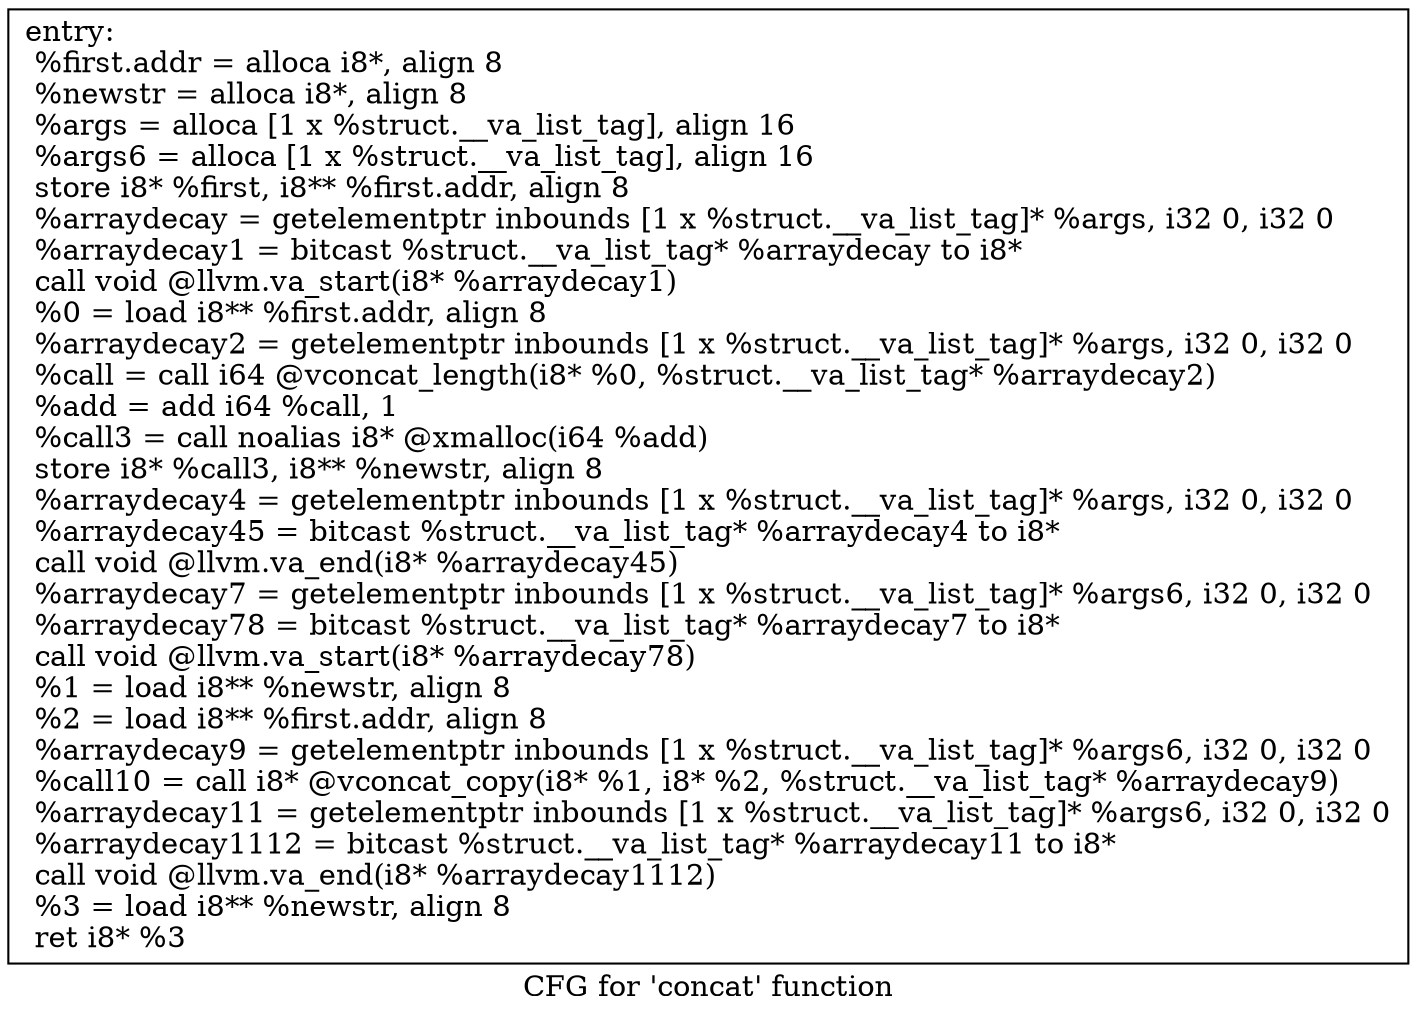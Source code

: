digraph "CFG for 'concat' function" {
	label="CFG for 'concat' function";

	Node0x20c1b50 [shape=record,label="{entry:\l  %first.addr = alloca i8*, align 8\l  %newstr = alloca i8*, align 8\l  %args = alloca [1 x %struct.__va_list_tag], align 16\l  %args6 = alloca [1 x %struct.__va_list_tag], align 16\l  store i8* %first, i8** %first.addr, align 8\l  %arraydecay = getelementptr inbounds [1 x %struct.__va_list_tag]* %args, i32 0, i32 0\l  %arraydecay1 = bitcast %struct.__va_list_tag* %arraydecay to i8*\l  call void @llvm.va_start(i8* %arraydecay1)\l  %0 = load i8** %first.addr, align 8\l  %arraydecay2 = getelementptr inbounds [1 x %struct.__va_list_tag]* %args, i32 0, i32 0\l  %call = call i64 @vconcat_length(i8* %0, %struct.__va_list_tag* %arraydecay2)\l  %add = add i64 %call, 1\l  %call3 = call noalias i8* @xmalloc(i64 %add)\l  store i8* %call3, i8** %newstr, align 8\l  %arraydecay4 = getelementptr inbounds [1 x %struct.__va_list_tag]* %args, i32 0, i32 0\l  %arraydecay45 = bitcast %struct.__va_list_tag* %arraydecay4 to i8*\l  call void @llvm.va_end(i8* %arraydecay45)\l  %arraydecay7 = getelementptr inbounds [1 x %struct.__va_list_tag]* %args6, i32 0, i32 0\l  %arraydecay78 = bitcast %struct.__va_list_tag* %arraydecay7 to i8*\l  call void @llvm.va_start(i8* %arraydecay78)\l  %1 = load i8** %newstr, align 8\l  %2 = load i8** %first.addr, align 8\l  %arraydecay9 = getelementptr inbounds [1 x %struct.__va_list_tag]* %args6, i32 0, i32 0\l  %call10 = call i8* @vconcat_copy(i8* %1, i8* %2, %struct.__va_list_tag* %arraydecay9)\l  %arraydecay11 = getelementptr inbounds [1 x %struct.__va_list_tag]* %args6, i32 0, i32 0\l  %arraydecay1112 = bitcast %struct.__va_list_tag* %arraydecay11 to i8*\l  call void @llvm.va_end(i8* %arraydecay1112)\l  %3 = load i8** %newstr, align 8\l  ret i8* %3\l}"];
}
